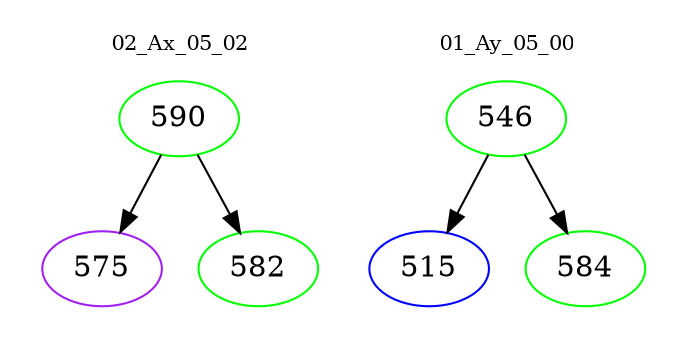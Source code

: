 digraph{
subgraph cluster_0 {
color = white
label = "02_Ax_05_02";
fontsize=10;
T0_590 [label="590", color="green"]
T0_590 -> T0_575 [color="black"]
T0_575 [label="575", color="purple"]
T0_590 -> T0_582 [color="black"]
T0_582 [label="582", color="green"]
}
subgraph cluster_1 {
color = white
label = "01_Ay_05_00";
fontsize=10;
T1_546 [label="546", color="green"]
T1_546 -> T1_515 [color="black"]
T1_515 [label="515", color="blue"]
T1_546 -> T1_584 [color="black"]
T1_584 [label="584", color="green"]
}
}
